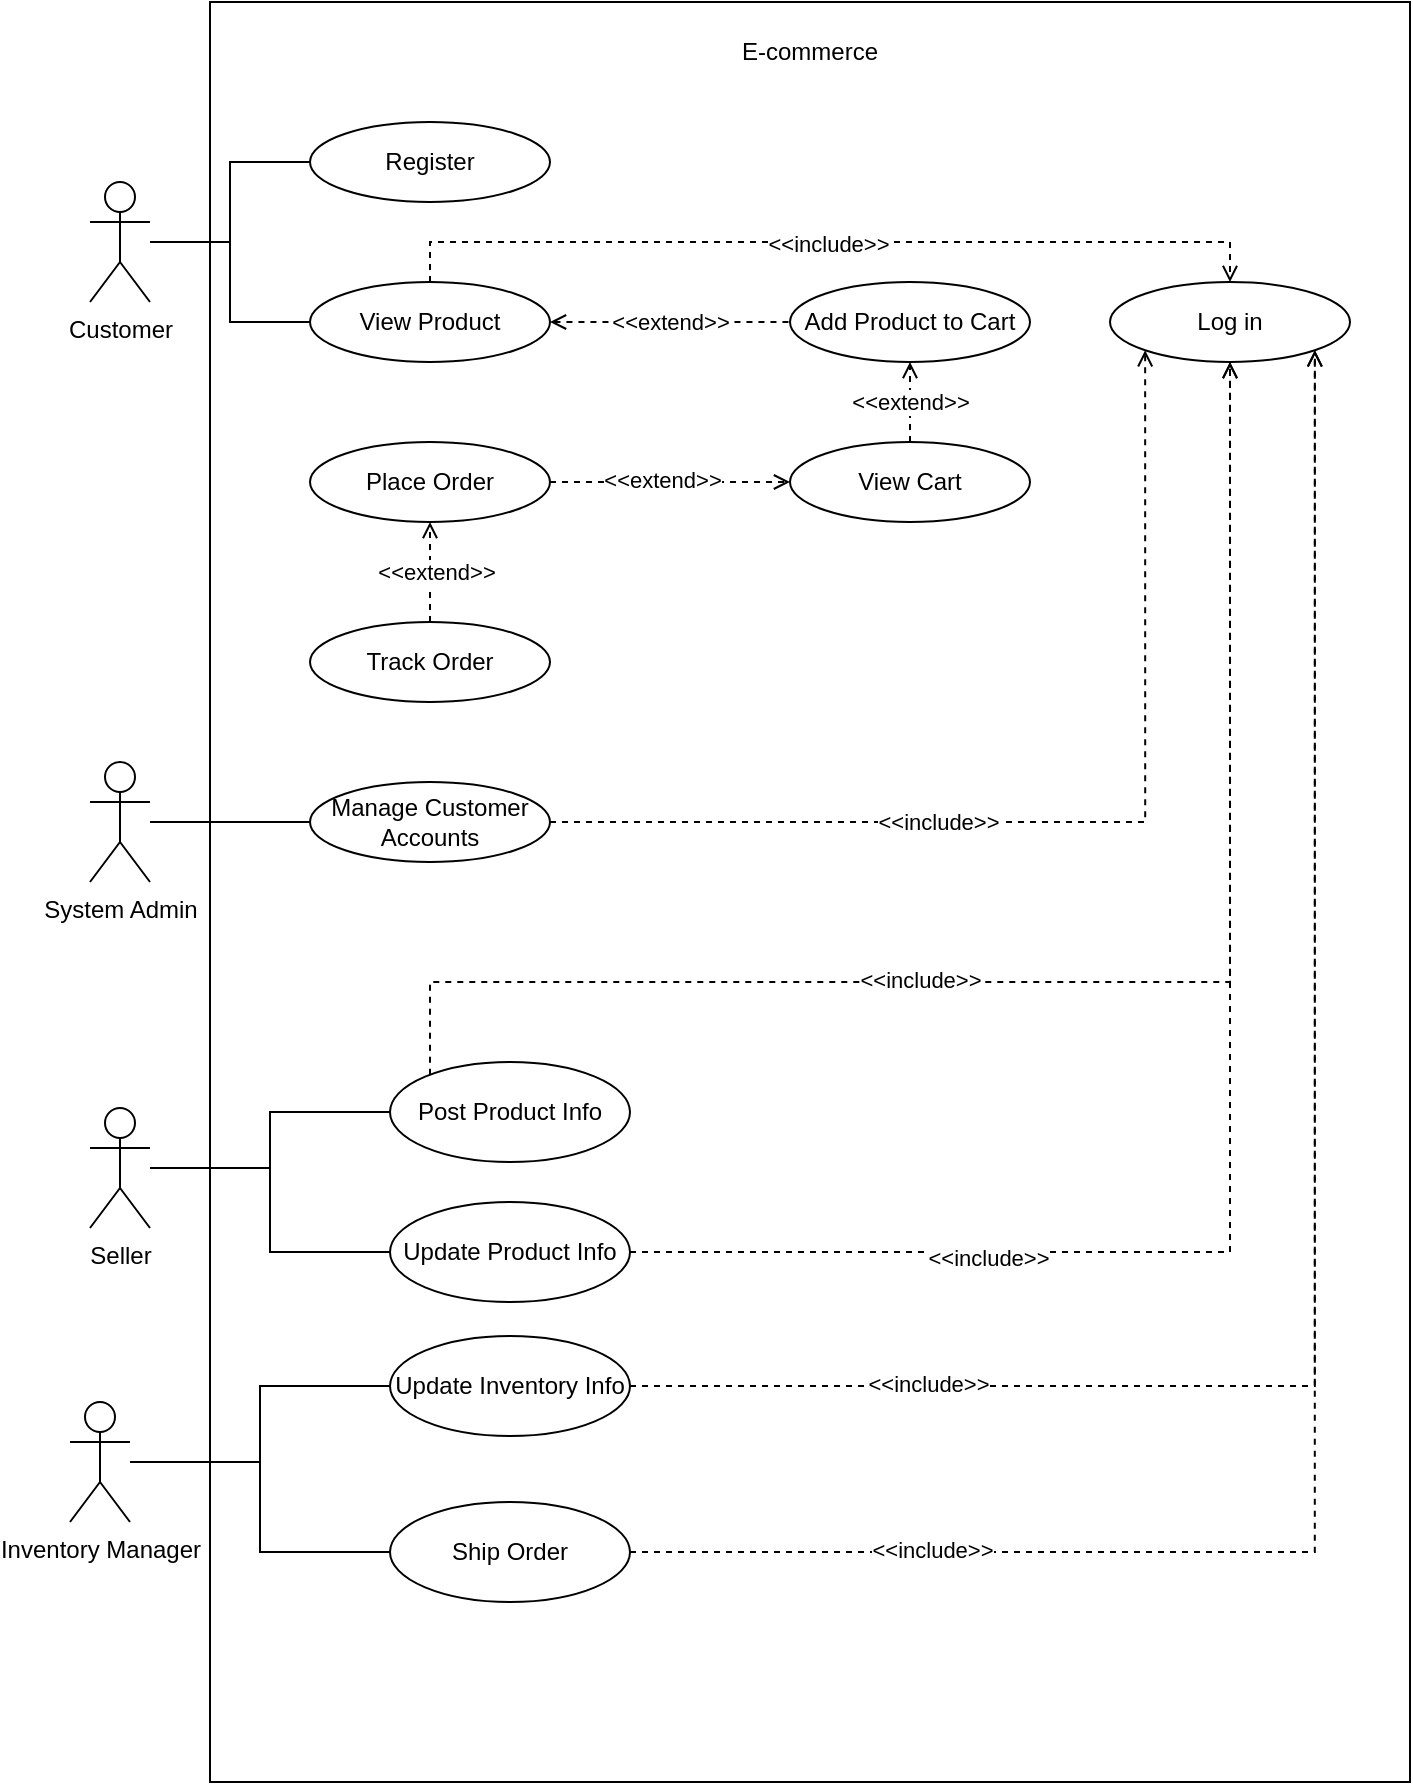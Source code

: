 <mxfile version="22.1.5" type="device">
  <diagram name="第 1 页" id="5h9WnUDtkXJcN98ZHqAc">
    <mxGraphModel dx="1489" dy="1005" grid="1" gridSize="10" guides="1" tooltips="1" connect="1" arrows="1" fold="1" page="1" pageScale="1" pageWidth="1169" pageHeight="1654" math="0" shadow="0">
      <root>
        <mxCell id="0" />
        <mxCell id="1" parent="0" />
        <mxCell id="WfDu7s6WqqdwcnGGYCMA-1" value="" style="rounded=0;whiteSpace=wrap;html=1;movable=1;resizable=1;rotatable=1;deletable=1;editable=1;locked=0;connectable=1;" vertex="1" parent="1">
          <mxGeometry x="190" y="80" width="600" height="890" as="geometry" />
        </mxCell>
        <mxCell id="WfDu7s6WqqdwcnGGYCMA-2" value="E-commerce" style="text;html=1;strokeColor=none;fillColor=none;align=center;verticalAlign=middle;whiteSpace=wrap;rounded=0;" vertex="1" parent="1">
          <mxGeometry x="450" y="90" width="80" height="30" as="geometry" />
        </mxCell>
        <mxCell id="WfDu7s6WqqdwcnGGYCMA-43" style="edgeStyle=orthogonalEdgeStyle;rounded=0;orthogonalLoop=1;jettySize=auto;html=1;entryX=0;entryY=0.5;entryDx=0;entryDy=0;endArrow=none;endFill=0;" edge="1" parent="1" source="WfDu7s6WqqdwcnGGYCMA-3" target="WfDu7s6WqqdwcnGGYCMA-9">
          <mxGeometry relative="1" as="geometry" />
        </mxCell>
        <mxCell id="WfDu7s6WqqdwcnGGYCMA-44" style="edgeStyle=orthogonalEdgeStyle;rounded=0;orthogonalLoop=1;jettySize=auto;html=1;entryX=0;entryY=0.5;entryDx=0;entryDy=0;endArrow=none;endFill=0;" edge="1" parent="1" source="WfDu7s6WqqdwcnGGYCMA-3" target="WfDu7s6WqqdwcnGGYCMA-4">
          <mxGeometry relative="1" as="geometry" />
        </mxCell>
        <mxCell id="WfDu7s6WqqdwcnGGYCMA-3" value="Customer" style="shape=umlActor;verticalLabelPosition=bottom;verticalAlign=top;html=1;outlineConnect=0;" vertex="1" parent="1">
          <mxGeometry x="130" y="170" width="30" height="60" as="geometry" />
        </mxCell>
        <mxCell id="WfDu7s6WqqdwcnGGYCMA-12" value="&amp;lt;&amp;lt;extend&amp;gt;&amp;gt;" style="edgeStyle=orthogonalEdgeStyle;rounded=0;orthogonalLoop=1;jettySize=auto;html=1;dashed=1;startArrow=open;startFill=0;endArrow=none;endFill=0;" edge="1" parent="1" source="WfDu7s6WqqdwcnGGYCMA-4" target="WfDu7s6WqqdwcnGGYCMA-6">
          <mxGeometry relative="1" as="geometry" />
        </mxCell>
        <mxCell id="WfDu7s6WqqdwcnGGYCMA-31" style="edgeStyle=orthogonalEdgeStyle;rounded=0;orthogonalLoop=1;jettySize=auto;html=1;exitX=0.5;exitY=0;exitDx=0;exitDy=0;entryX=0.5;entryY=0;entryDx=0;entryDy=0;dashed=1;endArrow=open;endFill=0;" edge="1" parent="1" source="WfDu7s6WqqdwcnGGYCMA-4" target="WfDu7s6WqqdwcnGGYCMA-5">
          <mxGeometry relative="1" as="geometry" />
        </mxCell>
        <mxCell id="WfDu7s6WqqdwcnGGYCMA-32" value="&amp;lt;&amp;lt;include&amp;gt;&amp;gt;" style="edgeLabel;html=1;align=center;verticalAlign=middle;resizable=0;points=[];" vertex="1" connectable="0" parent="WfDu7s6WqqdwcnGGYCMA-31">
          <mxGeometry x="-0.009" y="-1" relative="1" as="geometry">
            <mxPoint x="1" as="offset" />
          </mxGeometry>
        </mxCell>
        <mxCell id="WfDu7s6WqqdwcnGGYCMA-4" value="View Product" style="ellipse;whiteSpace=wrap;html=1;" vertex="1" parent="1">
          <mxGeometry x="240" y="220" width="120" height="40" as="geometry" />
        </mxCell>
        <mxCell id="WfDu7s6WqqdwcnGGYCMA-5" value="Log in" style="ellipse;whiteSpace=wrap;html=1;" vertex="1" parent="1">
          <mxGeometry x="640" y="220" width="120" height="40" as="geometry" />
        </mxCell>
        <mxCell id="WfDu7s6WqqdwcnGGYCMA-6" value="Add Product to Cart" style="ellipse;whiteSpace=wrap;html=1;" vertex="1" parent="1">
          <mxGeometry x="480" y="220" width="120" height="40" as="geometry" />
        </mxCell>
        <mxCell id="WfDu7s6WqqdwcnGGYCMA-17" style="edgeStyle=orthogonalEdgeStyle;rounded=0;orthogonalLoop=1;jettySize=auto;html=1;entryX=0;entryY=0.5;entryDx=0;entryDy=0;endArrow=open;endFill=0;dashed=1;" edge="1" parent="1" source="WfDu7s6WqqdwcnGGYCMA-7" target="WfDu7s6WqqdwcnGGYCMA-13">
          <mxGeometry relative="1" as="geometry" />
        </mxCell>
        <mxCell id="WfDu7s6WqqdwcnGGYCMA-18" value="&amp;lt;&amp;lt;extend&amp;gt;&amp;gt;" style="edgeLabel;html=1;align=center;verticalAlign=middle;resizable=0;points=[];" vertex="1" connectable="0" parent="WfDu7s6WqqdwcnGGYCMA-17">
          <mxGeometry x="-0.064" y="1" relative="1" as="geometry">
            <mxPoint as="offset" />
          </mxGeometry>
        </mxCell>
        <mxCell id="WfDu7s6WqqdwcnGGYCMA-7" value="Place Order" style="ellipse;whiteSpace=wrap;html=1;" vertex="1" parent="1">
          <mxGeometry x="240" y="300" width="120" height="40" as="geometry" />
        </mxCell>
        <mxCell id="WfDu7s6WqqdwcnGGYCMA-21" style="edgeStyle=orthogonalEdgeStyle;rounded=0;orthogonalLoop=1;jettySize=auto;html=1;endArrow=open;endFill=0;dashed=1;" edge="1" parent="1" source="WfDu7s6WqqdwcnGGYCMA-8" target="WfDu7s6WqqdwcnGGYCMA-7">
          <mxGeometry relative="1" as="geometry" />
        </mxCell>
        <mxCell id="WfDu7s6WqqdwcnGGYCMA-22" value="&amp;lt;&amp;lt;extend&amp;gt;&amp;gt;" style="edgeLabel;html=1;align=center;verticalAlign=middle;resizable=0;points=[];" vertex="1" connectable="0" parent="WfDu7s6WqqdwcnGGYCMA-21">
          <mxGeometry x="0.004" y="-3" relative="1" as="geometry">
            <mxPoint as="offset" />
          </mxGeometry>
        </mxCell>
        <mxCell id="WfDu7s6WqqdwcnGGYCMA-8" value="Track Order" style="ellipse;whiteSpace=wrap;html=1;" vertex="1" parent="1">
          <mxGeometry x="240" y="390" width="120" height="40" as="geometry" />
        </mxCell>
        <mxCell id="WfDu7s6WqqdwcnGGYCMA-9" value="Register" style="ellipse;whiteSpace=wrap;html=1;" vertex="1" parent="1">
          <mxGeometry x="240" y="140" width="120" height="40" as="geometry" />
        </mxCell>
        <mxCell id="WfDu7s6WqqdwcnGGYCMA-15" style="edgeStyle=orthogonalEdgeStyle;rounded=0;orthogonalLoop=1;jettySize=auto;html=1;entryX=0.5;entryY=1;entryDx=0;entryDy=0;endArrow=open;endFill=0;dashed=1;" edge="1" parent="1" source="WfDu7s6WqqdwcnGGYCMA-13" target="WfDu7s6WqqdwcnGGYCMA-6">
          <mxGeometry relative="1" as="geometry" />
        </mxCell>
        <mxCell id="WfDu7s6WqqdwcnGGYCMA-16" value="&amp;lt;&amp;lt;extend&amp;gt;&amp;gt;" style="edgeLabel;html=1;align=center;verticalAlign=middle;resizable=0;points=[];" vertex="1" connectable="0" parent="WfDu7s6WqqdwcnGGYCMA-15">
          <mxGeometry x="-0.007" relative="1" as="geometry">
            <mxPoint as="offset" />
          </mxGeometry>
        </mxCell>
        <mxCell id="WfDu7s6WqqdwcnGGYCMA-13" value="View Cart" style="ellipse;whiteSpace=wrap;html=1;" vertex="1" parent="1">
          <mxGeometry x="480" y="300" width="120" height="40" as="geometry" />
        </mxCell>
        <mxCell id="WfDu7s6WqqdwcnGGYCMA-45" style="edgeStyle=orthogonalEdgeStyle;rounded=0;orthogonalLoop=1;jettySize=auto;html=1;endArrow=none;endFill=0;" edge="1" parent="1" source="WfDu7s6WqqdwcnGGYCMA-23" target="WfDu7s6WqqdwcnGGYCMA-30">
          <mxGeometry relative="1" as="geometry" />
        </mxCell>
        <mxCell id="WfDu7s6WqqdwcnGGYCMA-23" value="System Admin" style="shape=umlActor;verticalLabelPosition=bottom;verticalAlign=top;html=1;outlineConnect=0;" vertex="1" parent="1">
          <mxGeometry x="130" y="460" width="30" height="60" as="geometry" />
        </mxCell>
        <mxCell id="WfDu7s6WqqdwcnGGYCMA-33" style="edgeStyle=orthogonalEdgeStyle;rounded=0;orthogonalLoop=1;jettySize=auto;html=1;entryX=0;entryY=1;entryDx=0;entryDy=0;dashed=1;endArrow=open;endFill=0;" edge="1" parent="1" source="WfDu7s6WqqdwcnGGYCMA-30" target="WfDu7s6WqqdwcnGGYCMA-5">
          <mxGeometry relative="1" as="geometry" />
        </mxCell>
        <mxCell id="WfDu7s6WqqdwcnGGYCMA-34" value="&amp;lt;&amp;lt;include&amp;gt;&amp;gt;" style="edgeLabel;html=1;align=center;verticalAlign=middle;resizable=0;points=[];" vertex="1" connectable="0" parent="WfDu7s6WqqdwcnGGYCMA-33">
          <mxGeometry x="-0.278" relative="1" as="geometry">
            <mxPoint x="1" as="offset" />
          </mxGeometry>
        </mxCell>
        <mxCell id="WfDu7s6WqqdwcnGGYCMA-30" value="Manage Customer Accounts" style="ellipse;whiteSpace=wrap;html=1;" vertex="1" parent="1">
          <mxGeometry x="240" y="470" width="120" height="40" as="geometry" />
        </mxCell>
        <mxCell id="WfDu7s6WqqdwcnGGYCMA-46" style="edgeStyle=orthogonalEdgeStyle;rounded=0;orthogonalLoop=1;jettySize=auto;html=1;entryX=0;entryY=0.5;entryDx=0;entryDy=0;endArrow=none;endFill=0;" edge="1" parent="1" source="WfDu7s6WqqdwcnGGYCMA-35" target="WfDu7s6WqqdwcnGGYCMA-37">
          <mxGeometry relative="1" as="geometry" />
        </mxCell>
        <mxCell id="WfDu7s6WqqdwcnGGYCMA-56" style="edgeStyle=orthogonalEdgeStyle;rounded=0;orthogonalLoop=1;jettySize=auto;html=1;entryX=0;entryY=0.5;entryDx=0;entryDy=0;endArrow=none;endFill=0;" edge="1" parent="1" source="WfDu7s6WqqdwcnGGYCMA-35" target="WfDu7s6WqqdwcnGGYCMA-38">
          <mxGeometry relative="1" as="geometry" />
        </mxCell>
        <mxCell id="WfDu7s6WqqdwcnGGYCMA-35" value="Seller" style="shape=umlActor;verticalLabelPosition=bottom;verticalAlign=top;html=1;outlineConnect=0;" vertex="1" parent="1">
          <mxGeometry x="130" y="633" width="30" height="60" as="geometry" />
        </mxCell>
        <mxCell id="WfDu7s6WqqdwcnGGYCMA-41" style="edgeStyle=orthogonalEdgeStyle;rounded=0;orthogonalLoop=1;jettySize=auto;html=1;entryX=0.5;entryY=1;entryDx=0;entryDy=0;dashed=1;endArrow=open;endFill=0;" edge="1" parent="1" source="WfDu7s6WqqdwcnGGYCMA-37" target="WfDu7s6WqqdwcnGGYCMA-5">
          <mxGeometry relative="1" as="geometry">
            <Array as="points">
              <mxPoint x="300" y="570" />
              <mxPoint x="700" y="570" />
            </Array>
          </mxGeometry>
        </mxCell>
        <mxCell id="WfDu7s6WqqdwcnGGYCMA-42" value="&amp;lt;&amp;lt;include&amp;gt;&amp;gt;" style="edgeLabel;html=1;align=center;verticalAlign=middle;resizable=0;points=[];" vertex="1" connectable="0" parent="WfDu7s6WqqdwcnGGYCMA-41">
          <mxGeometry x="-0.232" y="1" relative="1" as="geometry">
            <mxPoint x="1" as="offset" />
          </mxGeometry>
        </mxCell>
        <mxCell id="WfDu7s6WqqdwcnGGYCMA-37" value="Post Product Info" style="ellipse;whiteSpace=wrap;html=1;" vertex="1" parent="1">
          <mxGeometry x="280" y="610" width="120" height="50" as="geometry" />
        </mxCell>
        <mxCell id="WfDu7s6WqqdwcnGGYCMA-59" style="edgeStyle=orthogonalEdgeStyle;rounded=0;orthogonalLoop=1;jettySize=auto;html=1;dashed=1;endArrow=open;endFill=0;" edge="1" parent="1" source="WfDu7s6WqqdwcnGGYCMA-38" target="WfDu7s6WqqdwcnGGYCMA-5">
          <mxGeometry relative="1" as="geometry" />
        </mxCell>
        <mxCell id="WfDu7s6WqqdwcnGGYCMA-60" value="&amp;lt;&amp;lt;include&amp;gt;&amp;gt;" style="edgeLabel;html=1;align=center;verticalAlign=middle;resizable=0;points=[];" vertex="1" connectable="0" parent="WfDu7s6WqqdwcnGGYCMA-59">
          <mxGeometry x="-0.518" y="-3" relative="1" as="geometry">
            <mxPoint x="-1" as="offset" />
          </mxGeometry>
        </mxCell>
        <mxCell id="WfDu7s6WqqdwcnGGYCMA-38" value="Update Product Info" style="ellipse;whiteSpace=wrap;html=1;" vertex="1" parent="1">
          <mxGeometry x="280" y="680" width="120" height="50" as="geometry" />
        </mxCell>
        <mxCell id="WfDu7s6WqqdwcnGGYCMA-52" style="edgeStyle=orthogonalEdgeStyle;rounded=0;orthogonalLoop=1;jettySize=auto;html=1;entryX=0;entryY=0.5;entryDx=0;entryDy=0;endArrow=none;endFill=0;" edge="1" parent="1" source="WfDu7s6WqqdwcnGGYCMA-47" target="WfDu7s6WqqdwcnGGYCMA-50">
          <mxGeometry relative="1" as="geometry" />
        </mxCell>
        <mxCell id="WfDu7s6WqqdwcnGGYCMA-53" style="edgeStyle=orthogonalEdgeStyle;rounded=0;orthogonalLoop=1;jettySize=auto;html=1;entryX=0;entryY=0.5;entryDx=0;entryDy=0;endArrow=none;endFill=0;" edge="1" parent="1" source="WfDu7s6WqqdwcnGGYCMA-47" target="WfDu7s6WqqdwcnGGYCMA-51">
          <mxGeometry relative="1" as="geometry" />
        </mxCell>
        <mxCell id="WfDu7s6WqqdwcnGGYCMA-47" value="Inventory Manager" style="shape=umlActor;verticalLabelPosition=bottom;verticalAlign=top;html=1;outlineConnect=0;" vertex="1" parent="1">
          <mxGeometry x="120" y="780" width="30" height="60" as="geometry" />
        </mxCell>
        <mxCell id="WfDu7s6WqqdwcnGGYCMA-54" style="edgeStyle=orthogonalEdgeStyle;rounded=0;orthogonalLoop=1;jettySize=auto;html=1;entryX=1;entryY=1;entryDx=0;entryDy=0;dashed=1;endArrow=open;endFill=0;" edge="1" parent="1" source="WfDu7s6WqqdwcnGGYCMA-50" target="WfDu7s6WqqdwcnGGYCMA-5">
          <mxGeometry relative="1" as="geometry" />
        </mxCell>
        <mxCell id="WfDu7s6WqqdwcnGGYCMA-61" value="&amp;lt;&amp;lt;include&amp;gt;&amp;gt;" style="edgeLabel;html=1;align=center;verticalAlign=middle;resizable=0;points=[];" vertex="1" connectable="0" parent="WfDu7s6WqqdwcnGGYCMA-54">
          <mxGeometry x="-0.653" y="1" relative="1" as="geometry">
            <mxPoint x="-1" as="offset" />
          </mxGeometry>
        </mxCell>
        <mxCell id="WfDu7s6WqqdwcnGGYCMA-50" value="Update Inventory Info" style="ellipse;whiteSpace=wrap;html=1;" vertex="1" parent="1">
          <mxGeometry x="280" y="747" width="120" height="50" as="geometry" />
        </mxCell>
        <mxCell id="WfDu7s6WqqdwcnGGYCMA-55" style="edgeStyle=orthogonalEdgeStyle;rounded=0;orthogonalLoop=1;jettySize=auto;html=1;entryX=1;entryY=1;entryDx=0;entryDy=0;dashed=1;endArrow=open;endFill=0;" edge="1" parent="1" source="WfDu7s6WqqdwcnGGYCMA-51" target="WfDu7s6WqqdwcnGGYCMA-5">
          <mxGeometry relative="1" as="geometry" />
        </mxCell>
        <mxCell id="WfDu7s6WqqdwcnGGYCMA-62" value="&amp;lt;&amp;lt;include&amp;gt;&amp;gt;" style="edgeLabel;html=1;align=center;verticalAlign=middle;resizable=0;points=[];" vertex="1" connectable="0" parent="WfDu7s6WqqdwcnGGYCMA-55">
          <mxGeometry x="-0.683" y="1" relative="1" as="geometry">
            <mxPoint x="1" as="offset" />
          </mxGeometry>
        </mxCell>
        <mxCell id="WfDu7s6WqqdwcnGGYCMA-51" value="Ship Order" style="ellipse;whiteSpace=wrap;html=1;" vertex="1" parent="1">
          <mxGeometry x="280" y="830" width="120" height="50" as="geometry" />
        </mxCell>
      </root>
    </mxGraphModel>
  </diagram>
</mxfile>
